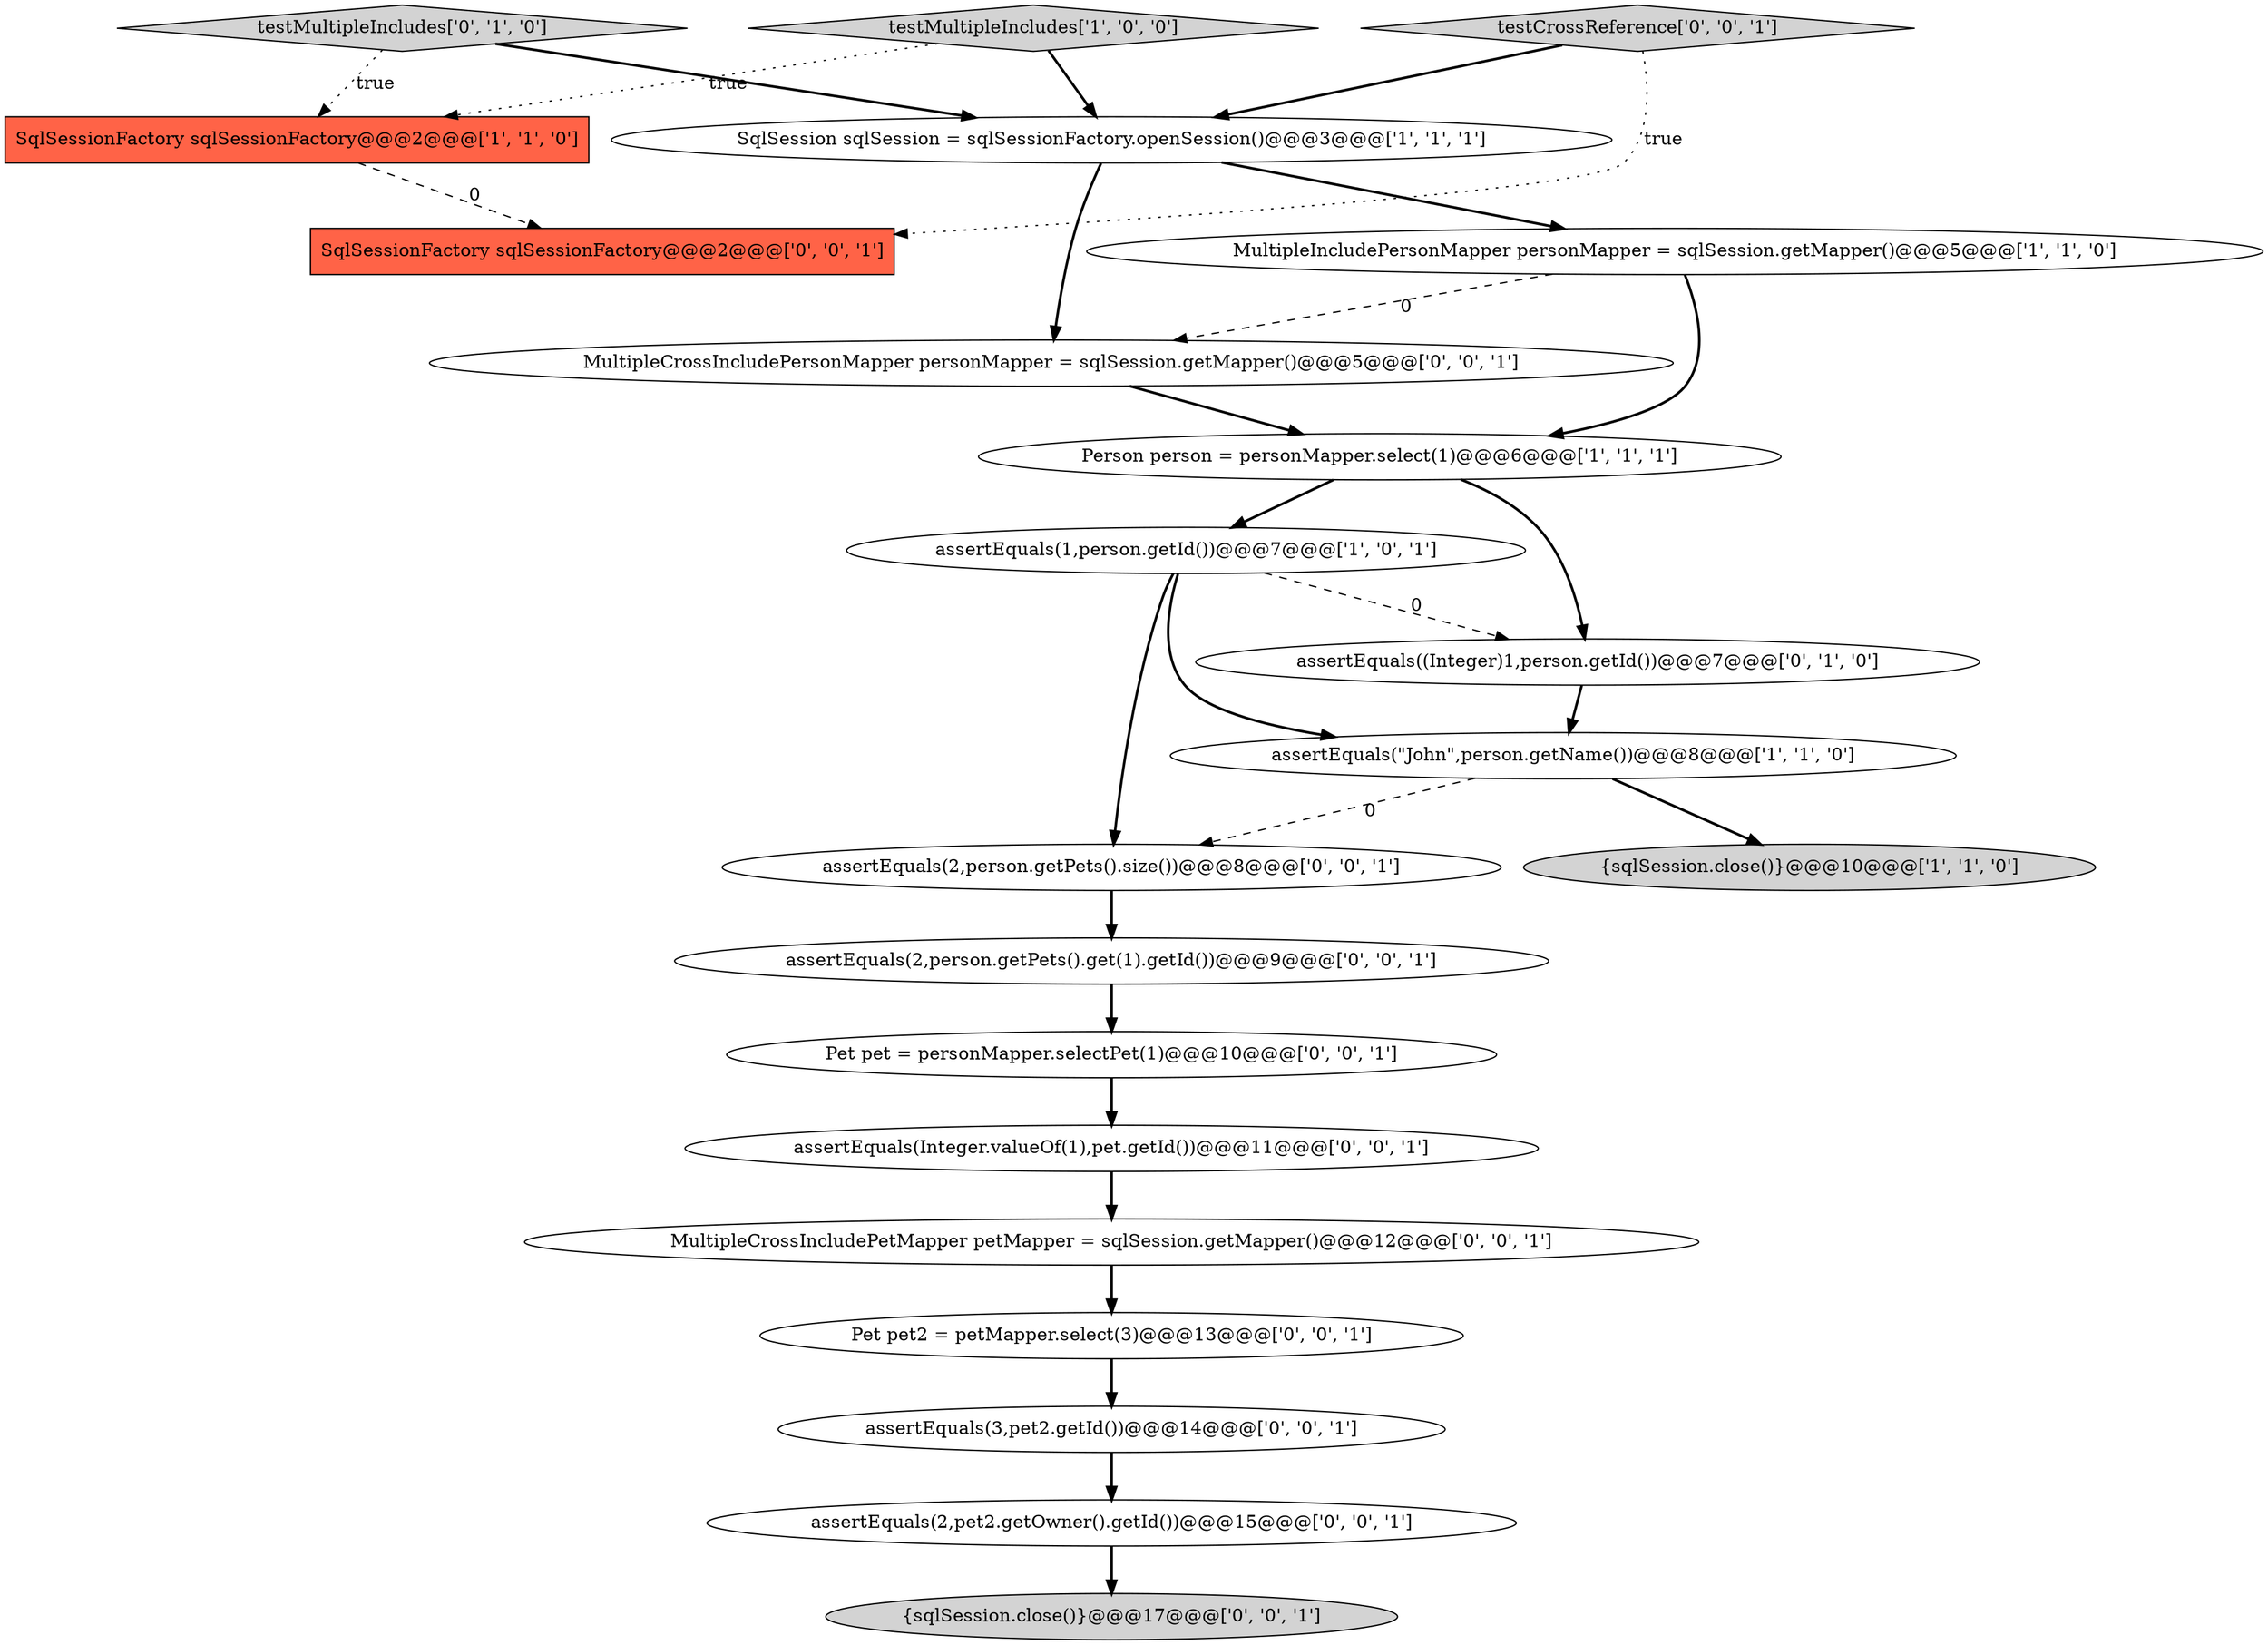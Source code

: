 digraph {
20 [style = filled, label = "SqlSessionFactory sqlSessionFactory@@@2@@@['0', '0', '1']", fillcolor = tomato, shape = box image = "AAA0AAABBB3BBB"];
21 [style = filled, label = "assertEquals(3,pet2.getId())@@@14@@@['0', '0', '1']", fillcolor = white, shape = ellipse image = "AAA0AAABBB3BBB"];
2 [style = filled, label = "SqlSessionFactory sqlSessionFactory@@@2@@@['1', '1', '0']", fillcolor = tomato, shape = box image = "AAA0AAABBB1BBB"];
10 [style = filled, label = "MultipleCrossIncludePersonMapper personMapper = sqlSession.getMapper()@@@5@@@['0', '0', '1']", fillcolor = white, shape = ellipse image = "AAA0AAABBB3BBB"];
0 [style = filled, label = "MultipleIncludePersonMapper personMapper = sqlSession.getMapper()@@@5@@@['1', '1', '0']", fillcolor = white, shape = ellipse image = "AAA0AAABBB1BBB"];
3 [style = filled, label = "{sqlSession.close()}@@@10@@@['1', '1', '0']", fillcolor = lightgray, shape = ellipse image = "AAA0AAABBB1BBB"];
8 [style = filled, label = "testMultipleIncludes['0', '1', '0']", fillcolor = lightgray, shape = diamond image = "AAA0AAABBB2BBB"];
6 [style = filled, label = "SqlSession sqlSession = sqlSessionFactory.openSession()@@@3@@@['1', '1', '1']", fillcolor = white, shape = ellipse image = "AAA0AAABBB1BBB"];
11 [style = filled, label = "assertEquals(2,person.getPets().get(1).getId())@@@9@@@['0', '0', '1']", fillcolor = white, shape = ellipse image = "AAA0AAABBB3BBB"];
15 [style = filled, label = "Pet pet2 = petMapper.select(3)@@@13@@@['0', '0', '1']", fillcolor = white, shape = ellipse image = "AAA0AAABBB3BBB"];
16 [style = filled, label = "assertEquals(2,person.getPets().size())@@@8@@@['0', '0', '1']", fillcolor = white, shape = ellipse image = "AAA0AAABBB3BBB"];
19 [style = filled, label = "assertEquals(2,pet2.getOwner().getId())@@@15@@@['0', '0', '1']", fillcolor = white, shape = ellipse image = "AAA0AAABBB3BBB"];
1 [style = filled, label = "Person person = personMapper.select(1)@@@6@@@['1', '1', '1']", fillcolor = white, shape = ellipse image = "AAA0AAABBB1BBB"];
12 [style = filled, label = "{sqlSession.close()}@@@17@@@['0', '0', '1']", fillcolor = lightgray, shape = ellipse image = "AAA0AAABBB3BBB"];
5 [style = filled, label = "assertEquals(1,person.getId())@@@7@@@['1', '0', '1']", fillcolor = white, shape = ellipse image = "AAA0AAABBB1BBB"];
4 [style = filled, label = "testMultipleIncludes['1', '0', '0']", fillcolor = lightgray, shape = diamond image = "AAA0AAABBB1BBB"];
13 [style = filled, label = "MultipleCrossIncludePetMapper petMapper = sqlSession.getMapper()@@@12@@@['0', '0', '1']", fillcolor = white, shape = ellipse image = "AAA0AAABBB3BBB"];
14 [style = filled, label = "assertEquals(Integer.valueOf(1),pet.getId())@@@11@@@['0', '0', '1']", fillcolor = white, shape = ellipse image = "AAA0AAABBB3BBB"];
7 [style = filled, label = "assertEquals(\"John\",person.getName())@@@8@@@['1', '1', '0']", fillcolor = white, shape = ellipse image = "AAA0AAABBB1BBB"];
17 [style = filled, label = "Pet pet = personMapper.selectPet(1)@@@10@@@['0', '0', '1']", fillcolor = white, shape = ellipse image = "AAA0AAABBB3BBB"];
18 [style = filled, label = "testCrossReference['0', '0', '1']", fillcolor = lightgray, shape = diamond image = "AAA0AAABBB3BBB"];
9 [style = filled, label = "assertEquals((Integer)1,person.getId())@@@7@@@['0', '1', '0']", fillcolor = white, shape = ellipse image = "AAA1AAABBB2BBB"];
4->6 [style = bold, label=""];
13->15 [style = bold, label=""];
18->20 [style = dotted, label="true"];
1->9 [style = bold, label=""];
6->0 [style = bold, label=""];
2->20 [style = dashed, label="0"];
14->13 [style = bold, label=""];
0->10 [style = dashed, label="0"];
17->14 [style = bold, label=""];
15->21 [style = bold, label=""];
8->2 [style = dotted, label="true"];
8->6 [style = bold, label=""];
11->17 [style = bold, label=""];
0->1 [style = bold, label=""];
5->9 [style = dashed, label="0"];
6->10 [style = bold, label=""];
7->3 [style = bold, label=""];
10->1 [style = bold, label=""];
21->19 [style = bold, label=""];
7->16 [style = dashed, label="0"];
16->11 [style = bold, label=""];
19->12 [style = bold, label=""];
5->16 [style = bold, label=""];
5->7 [style = bold, label=""];
18->6 [style = bold, label=""];
4->2 [style = dotted, label="true"];
1->5 [style = bold, label=""];
9->7 [style = bold, label=""];
}
